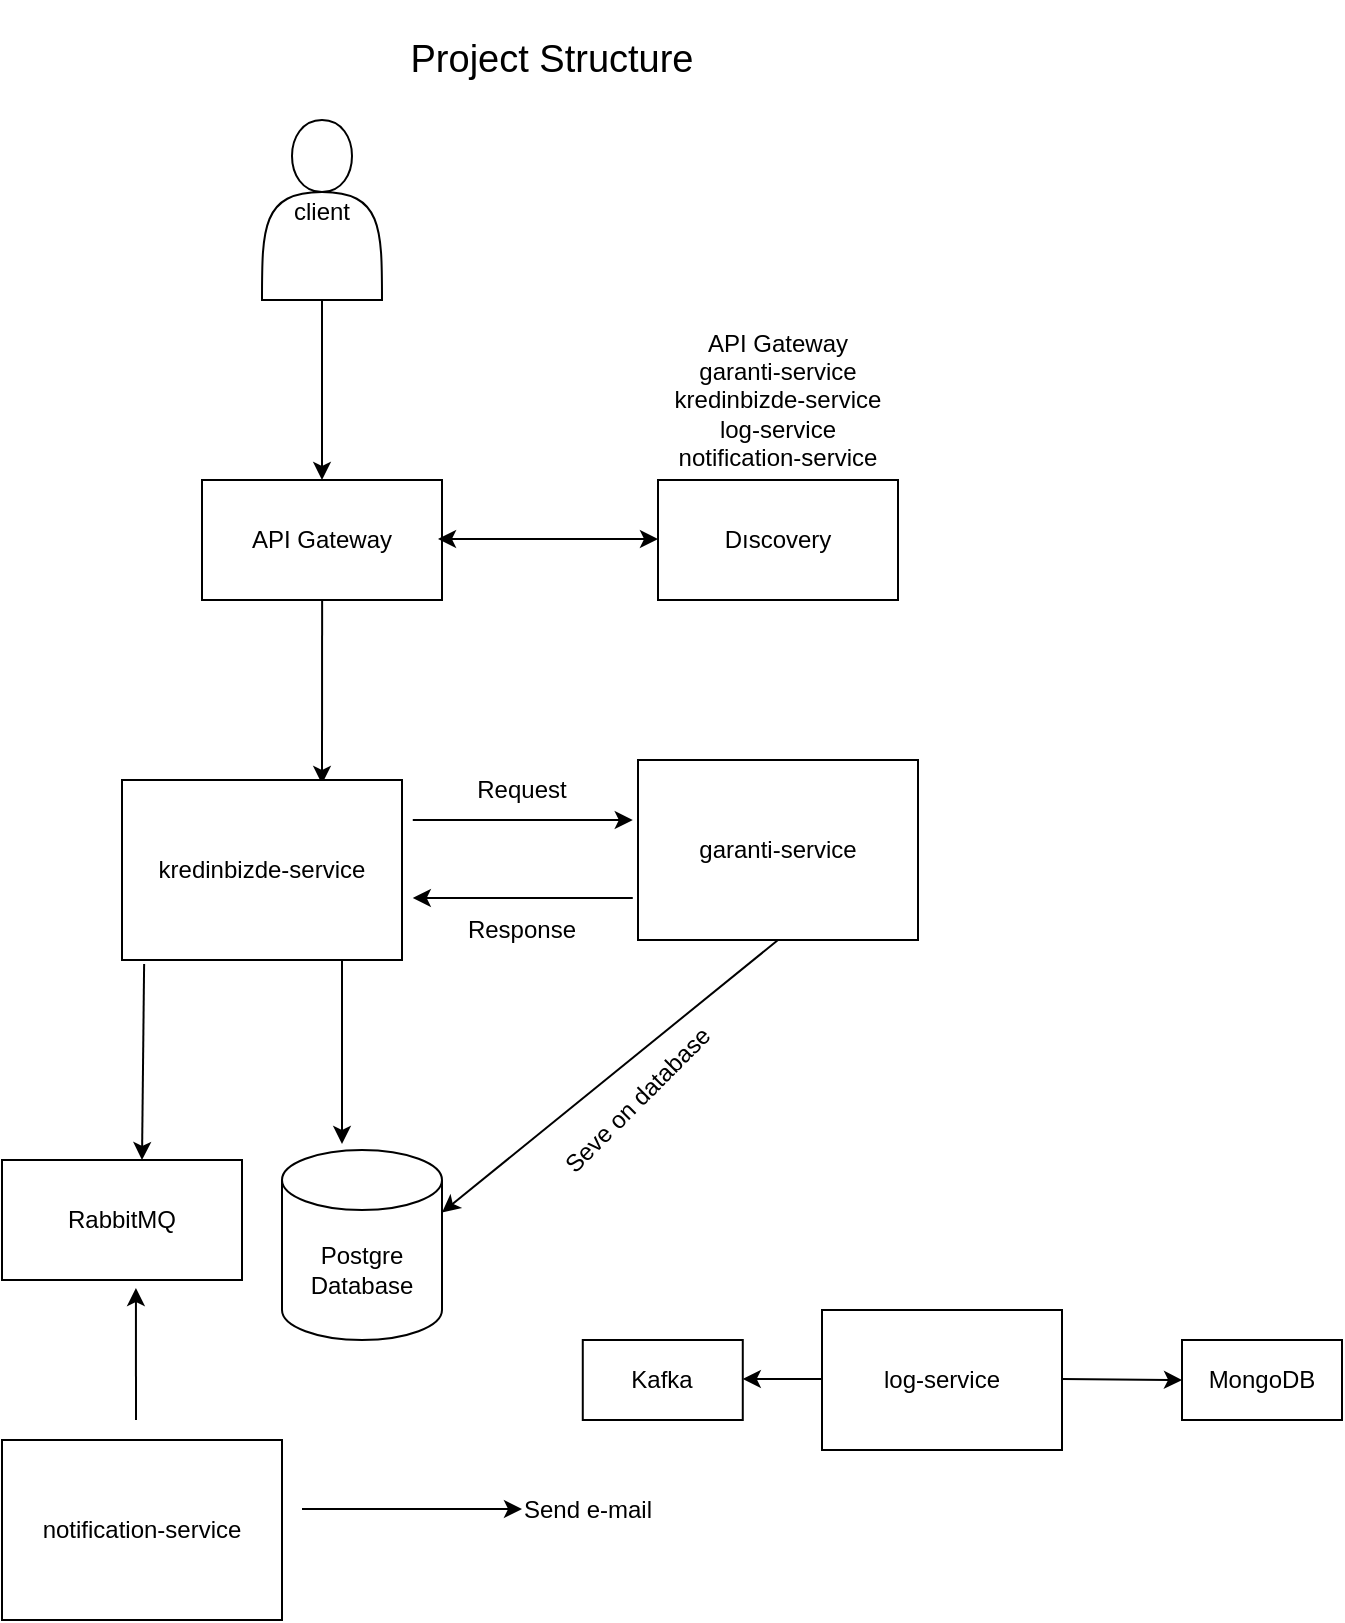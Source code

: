 <mxfile version="24.2.2" type="device">
  <diagram name="Page-1" id="HO-izaKZccRhBpew3bZl">
    <mxGraphModel dx="1434" dy="780" grid="1" gridSize="10" guides="1" tooltips="1" connect="1" arrows="1" fold="1" page="1" pageScale="1" pageWidth="827" pageHeight="1169" math="0" shadow="0">
      <root>
        <mxCell id="0" />
        <mxCell id="1" parent="0" />
        <mxCell id="u_nvU3cEz9TE0NWsD2vL-3" value="&lt;p style=&quot;line-height: 150%;&quot;&gt;client&lt;/p&gt;" style="shape=actor;whiteSpace=wrap;html=1;" vertex="1" parent="1">
          <mxGeometry x="260" y="80" width="60" height="90" as="geometry" />
        </mxCell>
        <mxCell id="u_nvU3cEz9TE0NWsD2vL-6" value="API Gateway" style="rounded=0;whiteSpace=wrap;html=1;" vertex="1" parent="1">
          <mxGeometry x="230" y="260" width="120" height="60" as="geometry" />
        </mxCell>
        <mxCell id="u_nvU3cEz9TE0NWsD2vL-8" value="" style="endArrow=classic;html=1;rounded=0;exitX=0.5;exitY=1;exitDx=0;exitDy=0;entryX=0.5;entryY=0;entryDx=0;entryDy=0;" edge="1" parent="1" source="u_nvU3cEz9TE0NWsD2vL-3" target="u_nvU3cEz9TE0NWsD2vL-6">
          <mxGeometry width="50" height="50" relative="1" as="geometry">
            <mxPoint x="149.5" y="180" as="sourcePoint" />
            <mxPoint x="149.5" y="250" as="targetPoint" />
          </mxGeometry>
        </mxCell>
        <mxCell id="u_nvU3cEz9TE0NWsD2vL-9" value="" style="endArrow=classic;startArrow=classic;html=1;rounded=0;" edge="1" parent="1">
          <mxGeometry width="50" height="50" relative="1" as="geometry">
            <mxPoint x="348" y="289.5" as="sourcePoint" />
            <mxPoint x="458" y="289.5" as="targetPoint" />
          </mxGeometry>
        </mxCell>
        <mxCell id="u_nvU3cEz9TE0NWsD2vL-10" value="Dıscovery" style="rounded=0;whiteSpace=wrap;html=1;" vertex="1" parent="1">
          <mxGeometry x="458" y="260" width="120" height="60" as="geometry" />
        </mxCell>
        <mxCell id="u_nvU3cEz9TE0NWsD2vL-14" value="API Gateway&lt;div&gt;garanti-service&lt;/div&gt;&lt;div&gt;kredinbizde-service&lt;/div&gt;&lt;div&gt;log-service&lt;/div&gt;&lt;div&gt;notification-service&lt;/div&gt;" style="text;strokeColor=none;align=center;fillColor=none;html=1;verticalAlign=middle;whiteSpace=wrap;rounded=0;" vertex="1" parent="1">
          <mxGeometry x="450" y="160" width="136" height="120" as="geometry" />
        </mxCell>
        <mxCell id="u_nvU3cEz9TE0NWsD2vL-15" value="" style="endArrow=classic;html=1;rounded=0;exitX=0.45;exitY=0.967;exitDx=0;exitDy=0;exitPerimeter=0;entryX=0.671;entryY=0;entryDx=0;entryDy=0;entryPerimeter=0;" edge="1" parent="1">
          <mxGeometry width="50" height="50" relative="1" as="geometry">
            <mxPoint x="290.06" y="320" as="sourcePoint" />
            <mxPoint x="290.0" y="411.98" as="targetPoint" />
          </mxGeometry>
        </mxCell>
        <mxCell id="u_nvU3cEz9TE0NWsD2vL-16" value="kredinbizde-service" style="rounded=0;whiteSpace=wrap;html=1;" vertex="1" parent="1">
          <mxGeometry x="190" y="410" width="140" height="90" as="geometry" />
        </mxCell>
        <mxCell id="u_nvU3cEz9TE0NWsD2vL-17" value="" style="endArrow=classic;html=1;rounded=0;" edge="1" parent="1">
          <mxGeometry width="50" height="50" relative="1" as="geometry">
            <mxPoint x="335.39" y="430" as="sourcePoint" />
            <mxPoint x="445.39" y="430" as="targetPoint" />
          </mxGeometry>
        </mxCell>
        <mxCell id="u_nvU3cEz9TE0NWsD2vL-18" value="" style="endArrow=classic;html=1;rounded=0;" edge="1" parent="1">
          <mxGeometry width="50" height="50" relative="1" as="geometry">
            <mxPoint x="445.39" y="469" as="sourcePoint" />
            <mxPoint x="335.39" y="469" as="targetPoint" />
          </mxGeometry>
        </mxCell>
        <mxCell id="u_nvU3cEz9TE0NWsD2vL-19" value="Request" style="text;strokeColor=none;align=center;fillColor=none;html=1;verticalAlign=middle;whiteSpace=wrap;rounded=0;" vertex="1" parent="1">
          <mxGeometry x="360.39" y="400" width="60" height="30" as="geometry" />
        </mxCell>
        <mxCell id="u_nvU3cEz9TE0NWsD2vL-20" value="Response" style="text;strokeColor=none;align=center;fillColor=none;html=1;verticalAlign=middle;whiteSpace=wrap;rounded=0;" vertex="1" parent="1">
          <mxGeometry x="360.39" y="470" width="60" height="30" as="geometry" />
        </mxCell>
        <mxCell id="u_nvU3cEz9TE0NWsD2vL-21" value="garanti-service" style="rounded=0;whiteSpace=wrap;html=1;" vertex="1" parent="1">
          <mxGeometry x="448" y="400" width="140" height="90" as="geometry" />
        </mxCell>
        <mxCell id="u_nvU3cEz9TE0NWsD2vL-26" value="" style="endArrow=classic;html=1;rounded=0;exitX=0.079;exitY=1.022;exitDx=0;exitDy=0;exitPerimeter=0;" edge="1" parent="1" source="u_nvU3cEz9TE0NWsD2vL-16">
          <mxGeometry width="50" height="50" relative="1" as="geometry">
            <mxPoint x="390" y="460" as="sourcePoint" />
            <mxPoint x="200" y="600" as="targetPoint" />
          </mxGeometry>
        </mxCell>
        <mxCell id="u_nvU3cEz9TE0NWsD2vL-27" value="RabbitMQ" style="rounded=0;whiteSpace=wrap;html=1;" vertex="1" parent="1">
          <mxGeometry x="130" y="600" width="120" height="60" as="geometry" />
        </mxCell>
        <mxCell id="u_nvU3cEz9TE0NWsD2vL-28" value="" style="endArrow=classic;html=1;rounded=0;exitX=0.5;exitY=1;exitDx=0;exitDy=0;entryX=1;entryY=0;entryDx=0;entryDy=31.25;entryPerimeter=0;" edge="1" parent="1" source="u_nvU3cEz9TE0NWsD2vL-21" target="u_nvU3cEz9TE0NWsD2vL-43">
          <mxGeometry width="50" height="50" relative="1" as="geometry">
            <mxPoint x="390" y="460" as="sourcePoint" />
            <mxPoint x="410" y="600" as="targetPoint" />
          </mxGeometry>
        </mxCell>
        <mxCell id="u_nvU3cEz9TE0NWsD2vL-29" value="Seve on database" style="text;strokeColor=none;align=center;fillColor=none;html=1;verticalAlign=middle;whiteSpace=wrap;rounded=0;rotation=-45;" vertex="1" parent="1">
          <mxGeometry x="390" y="555" width="116" height="30" as="geometry" />
        </mxCell>
        <mxCell id="u_nvU3cEz9TE0NWsD2vL-30" value="notification-service" style="rounded=0;whiteSpace=wrap;html=1;" vertex="1" parent="1">
          <mxGeometry x="130" y="740" width="140" height="90" as="geometry" />
        </mxCell>
        <mxCell id="u_nvU3cEz9TE0NWsD2vL-31" value="" style="endArrow=classic;html=1;rounded=0;entryX=0.558;entryY=1.067;entryDx=0;entryDy=0;entryPerimeter=0;" edge="1" parent="1" target="u_nvU3cEz9TE0NWsD2vL-27">
          <mxGeometry width="50" height="50" relative="1" as="geometry">
            <mxPoint x="197" y="730" as="sourcePoint" />
            <mxPoint x="83" y="670" as="targetPoint" />
          </mxGeometry>
        </mxCell>
        <mxCell id="u_nvU3cEz9TE0NWsD2vL-32" value="" style="endArrow=classic;html=1;rounded=0;" edge="1" parent="1">
          <mxGeometry width="50" height="50" relative="1" as="geometry">
            <mxPoint x="280" y="774.5" as="sourcePoint" />
            <mxPoint x="390" y="774.5" as="targetPoint" />
          </mxGeometry>
        </mxCell>
        <mxCell id="u_nvU3cEz9TE0NWsD2vL-33" value="Send e-mail" style="text;strokeColor=none;align=center;fillColor=none;html=1;verticalAlign=middle;whiteSpace=wrap;rounded=0;" vertex="1" parent="1">
          <mxGeometry x="380" y="760" width="86" height="30" as="geometry" />
        </mxCell>
        <mxCell id="u_nvU3cEz9TE0NWsD2vL-35" value="" style="endArrow=classic;html=1;rounded=0;exitX=0.45;exitY=0.967;exitDx=0;exitDy=0;exitPerimeter=0;entryX=0.671;entryY=0;entryDx=0;entryDy=0;entryPerimeter=0;" edge="1" parent="1">
          <mxGeometry width="50" height="50" relative="1" as="geometry">
            <mxPoint x="300" y="500" as="sourcePoint" />
            <mxPoint x="300" y="592" as="targetPoint" />
          </mxGeometry>
        </mxCell>
        <mxCell id="u_nvU3cEz9TE0NWsD2vL-36" value="Kafka" style="rounded=0;whiteSpace=wrap;html=1;" vertex="1" parent="1">
          <mxGeometry x="420.39" y="690" width="80" height="40" as="geometry" />
        </mxCell>
        <mxCell id="u_nvU3cEz9TE0NWsD2vL-37" value="" style="endArrow=classic;html=1;rounded=0;" edge="1" parent="1">
          <mxGeometry width="50" height="50" relative="1" as="geometry">
            <mxPoint x="660" y="709.5" as="sourcePoint" />
            <mxPoint x="720" y="710" as="targetPoint" />
          </mxGeometry>
        </mxCell>
        <mxCell id="u_nvU3cEz9TE0NWsD2vL-38" value="" style="endArrow=classic;html=1;rounded=0;" edge="1" parent="1">
          <mxGeometry width="50" height="50" relative="1" as="geometry">
            <mxPoint x="540.39" y="709.5" as="sourcePoint" />
            <mxPoint x="500.39" y="709.5" as="targetPoint" />
          </mxGeometry>
        </mxCell>
        <mxCell id="u_nvU3cEz9TE0NWsD2vL-41" value="log-service" style="rounded=0;whiteSpace=wrap;html=1;" vertex="1" parent="1">
          <mxGeometry x="540" y="675" width="120" height="70" as="geometry" />
        </mxCell>
        <mxCell id="u_nvU3cEz9TE0NWsD2vL-42" value="MongoDB" style="rounded=0;whiteSpace=wrap;html=1;" vertex="1" parent="1">
          <mxGeometry x="720" y="690" width="80" height="40" as="geometry" />
        </mxCell>
        <mxCell id="u_nvU3cEz9TE0NWsD2vL-43" value="Postgre Database" style="shape=cylinder3;whiteSpace=wrap;html=1;boundedLbl=1;backgroundOutline=1;size=15;" vertex="1" parent="1">
          <mxGeometry x="270" y="595" width="80" height="95" as="geometry" />
        </mxCell>
        <mxCell id="u_nvU3cEz9TE0NWsD2vL-44" value="&lt;font style=&quot;font-size: 19px;&quot;&gt;Project Structure&lt;/font&gt;" style="text;strokeColor=none;align=center;fillColor=none;html=1;verticalAlign=middle;whiteSpace=wrap;rounded=0;" vertex="1" parent="1">
          <mxGeometry x="250" y="20" width="310" height="60" as="geometry" />
        </mxCell>
      </root>
    </mxGraphModel>
  </diagram>
</mxfile>
